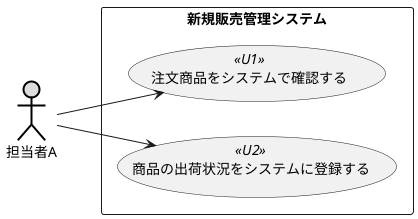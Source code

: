 @startuml 盛岡商事
left to right direction
actor 担当者A#DDDDDD;line:black;line.bold;
rectangle 新規販売管理システム {
usecase 注文商品をシステムで確認する << U1 >>
usecase 商品の出荷状況をシステムに登録する << U2 >>
}
担当者A --> 注文商品をシステムで確認する
担当者A -->商品の出荷状況をシステムに登録する
@endum